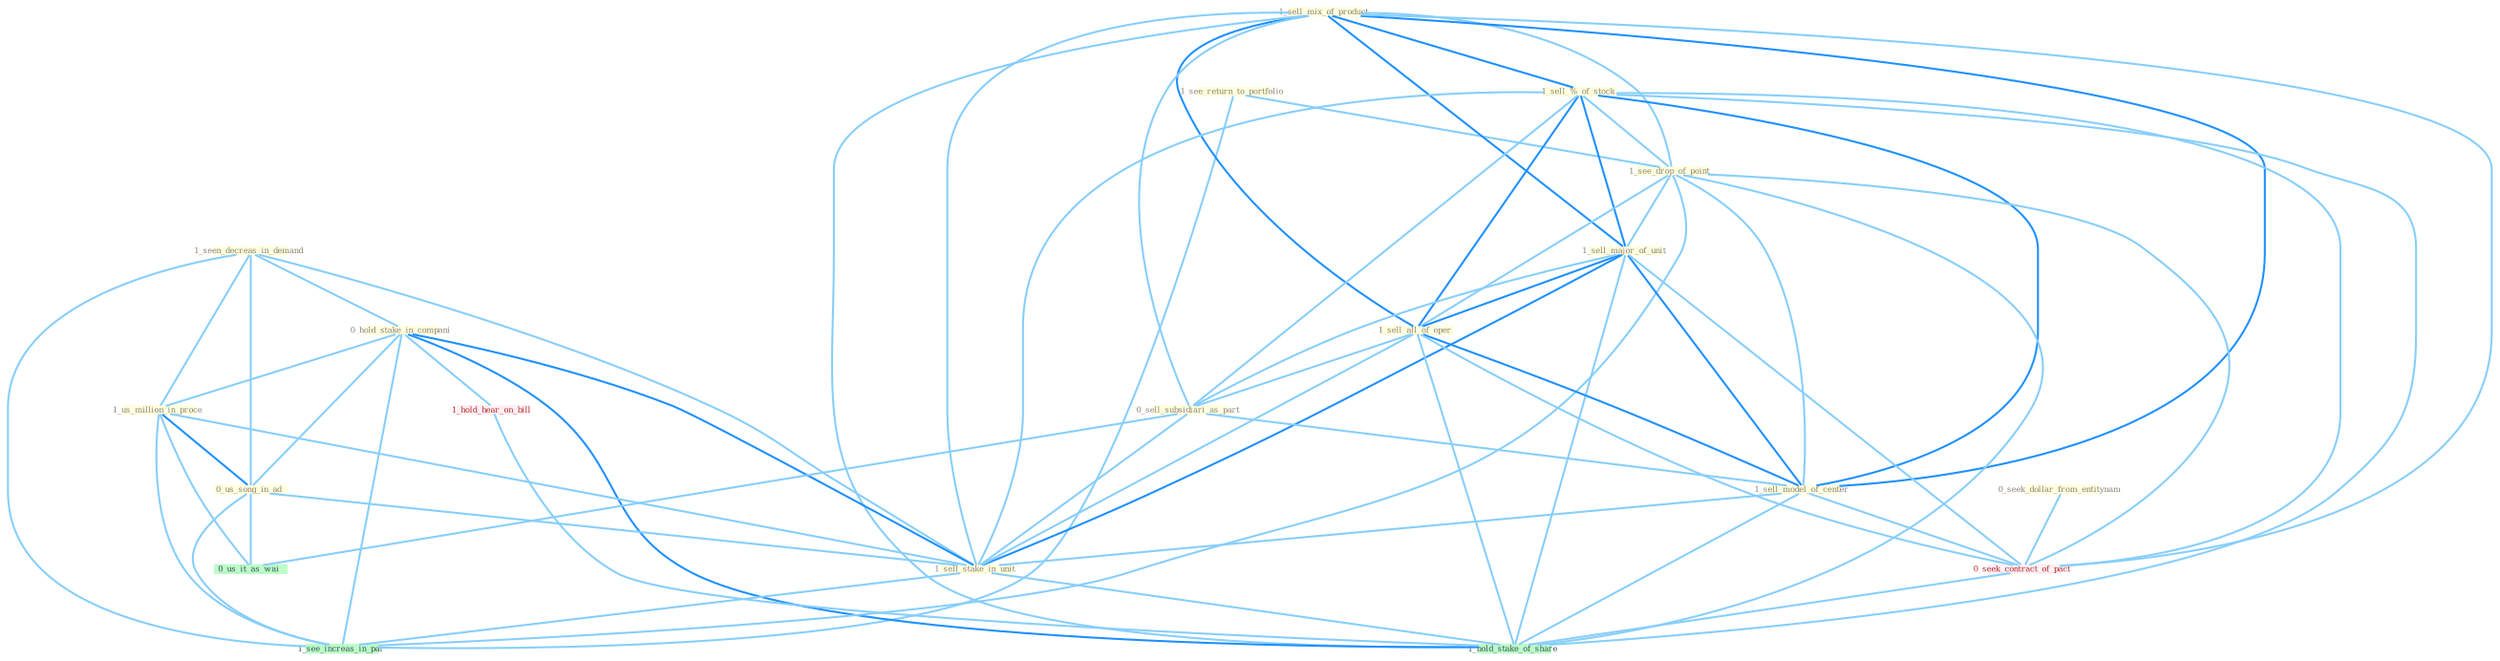 Graph G{ 
    node
    [shape=polygon,style=filled,width=.5,height=.06,color="#BDFCC9",fixedsize=true,fontsize=4,
    fontcolor="#2f4f4f"];
    {node
    [color="#ffffe0", fontcolor="#8b7d6b"] "1_see_return_to_portfolio " "1_sell_mix_of_product " "1_seen_decreas_in_demand " "0_hold_stake_in_compani " "0_seek_dollar_from_entitynam " "1_us_million_in_proce " "1_sell_%_of_stock " "0_us_song_in_ad " "1_see_drop_of_point " "1_sell_major_of_unit " "1_sell_all_of_oper " "0_sell_subsidiari_as_part " "1_sell_model_of_center " "1_sell_stake_in_unit "}
{node [color="#fff0f5", fontcolor="#b22222"] "0_seek_contract_of_pact " "1_hold_hear_on_bill "}
edge [color="#B0E2FF"];

	"1_see_return_to_portfolio " -- "1_see_drop_of_point " [w="1", color="#87cefa" ];
	"1_see_return_to_portfolio " -- "1_see_increas_in_pai " [w="1", color="#87cefa" ];
	"1_sell_mix_of_product " -- "1_sell_%_of_stock " [w="2", color="#1e90ff" , len=0.8];
	"1_sell_mix_of_product " -- "1_see_drop_of_point " [w="1", color="#87cefa" ];
	"1_sell_mix_of_product " -- "1_sell_major_of_unit " [w="2", color="#1e90ff" , len=0.8];
	"1_sell_mix_of_product " -- "1_sell_all_of_oper " [w="2", color="#1e90ff" , len=0.8];
	"1_sell_mix_of_product " -- "0_sell_subsidiari_as_part " [w="1", color="#87cefa" ];
	"1_sell_mix_of_product " -- "1_sell_model_of_center " [w="2", color="#1e90ff" , len=0.8];
	"1_sell_mix_of_product " -- "1_sell_stake_in_unit " [w="1", color="#87cefa" ];
	"1_sell_mix_of_product " -- "0_seek_contract_of_pact " [w="1", color="#87cefa" ];
	"1_sell_mix_of_product " -- "1_hold_stake_of_share " [w="1", color="#87cefa" ];
	"1_seen_decreas_in_demand " -- "0_hold_stake_in_compani " [w="1", color="#87cefa" ];
	"1_seen_decreas_in_demand " -- "1_us_million_in_proce " [w="1", color="#87cefa" ];
	"1_seen_decreas_in_demand " -- "0_us_song_in_ad " [w="1", color="#87cefa" ];
	"1_seen_decreas_in_demand " -- "1_sell_stake_in_unit " [w="1", color="#87cefa" ];
	"1_seen_decreas_in_demand " -- "1_see_increas_in_pai " [w="1", color="#87cefa" ];
	"0_hold_stake_in_compani " -- "1_us_million_in_proce " [w="1", color="#87cefa" ];
	"0_hold_stake_in_compani " -- "0_us_song_in_ad " [w="1", color="#87cefa" ];
	"0_hold_stake_in_compani " -- "1_sell_stake_in_unit " [w="2", color="#1e90ff" , len=0.8];
	"0_hold_stake_in_compani " -- "1_see_increas_in_pai " [w="1", color="#87cefa" ];
	"0_hold_stake_in_compani " -- "1_hold_hear_on_bill " [w="1", color="#87cefa" ];
	"0_hold_stake_in_compani " -- "1_hold_stake_of_share " [w="2", color="#1e90ff" , len=0.8];
	"0_seek_dollar_from_entitynam " -- "0_seek_contract_of_pact " [w="1", color="#87cefa" ];
	"1_us_million_in_proce " -- "0_us_song_in_ad " [w="2", color="#1e90ff" , len=0.8];
	"1_us_million_in_proce " -- "1_sell_stake_in_unit " [w="1", color="#87cefa" ];
	"1_us_million_in_proce " -- "0_us_it_as_wai " [w="1", color="#87cefa" ];
	"1_us_million_in_proce " -- "1_see_increas_in_pai " [w="1", color="#87cefa" ];
	"1_sell_%_of_stock " -- "1_see_drop_of_point " [w="1", color="#87cefa" ];
	"1_sell_%_of_stock " -- "1_sell_major_of_unit " [w="2", color="#1e90ff" , len=0.8];
	"1_sell_%_of_stock " -- "1_sell_all_of_oper " [w="2", color="#1e90ff" , len=0.8];
	"1_sell_%_of_stock " -- "0_sell_subsidiari_as_part " [w="1", color="#87cefa" ];
	"1_sell_%_of_stock " -- "1_sell_model_of_center " [w="2", color="#1e90ff" , len=0.8];
	"1_sell_%_of_stock " -- "1_sell_stake_in_unit " [w="1", color="#87cefa" ];
	"1_sell_%_of_stock " -- "0_seek_contract_of_pact " [w="1", color="#87cefa" ];
	"1_sell_%_of_stock " -- "1_hold_stake_of_share " [w="1", color="#87cefa" ];
	"0_us_song_in_ad " -- "1_sell_stake_in_unit " [w="1", color="#87cefa" ];
	"0_us_song_in_ad " -- "0_us_it_as_wai " [w="1", color="#87cefa" ];
	"0_us_song_in_ad " -- "1_see_increas_in_pai " [w="1", color="#87cefa" ];
	"1_see_drop_of_point " -- "1_sell_major_of_unit " [w="1", color="#87cefa" ];
	"1_see_drop_of_point " -- "1_sell_all_of_oper " [w="1", color="#87cefa" ];
	"1_see_drop_of_point " -- "1_sell_model_of_center " [w="1", color="#87cefa" ];
	"1_see_drop_of_point " -- "0_seek_contract_of_pact " [w="1", color="#87cefa" ];
	"1_see_drop_of_point " -- "1_see_increas_in_pai " [w="1", color="#87cefa" ];
	"1_see_drop_of_point " -- "1_hold_stake_of_share " [w="1", color="#87cefa" ];
	"1_sell_major_of_unit " -- "1_sell_all_of_oper " [w="2", color="#1e90ff" , len=0.8];
	"1_sell_major_of_unit " -- "0_sell_subsidiari_as_part " [w="1", color="#87cefa" ];
	"1_sell_major_of_unit " -- "1_sell_model_of_center " [w="2", color="#1e90ff" , len=0.8];
	"1_sell_major_of_unit " -- "1_sell_stake_in_unit " [w="2", color="#1e90ff" , len=0.8];
	"1_sell_major_of_unit " -- "0_seek_contract_of_pact " [w="1", color="#87cefa" ];
	"1_sell_major_of_unit " -- "1_hold_stake_of_share " [w="1", color="#87cefa" ];
	"1_sell_all_of_oper " -- "0_sell_subsidiari_as_part " [w="1", color="#87cefa" ];
	"1_sell_all_of_oper " -- "1_sell_model_of_center " [w="2", color="#1e90ff" , len=0.8];
	"1_sell_all_of_oper " -- "1_sell_stake_in_unit " [w="1", color="#87cefa" ];
	"1_sell_all_of_oper " -- "0_seek_contract_of_pact " [w="1", color="#87cefa" ];
	"1_sell_all_of_oper " -- "1_hold_stake_of_share " [w="1", color="#87cefa" ];
	"0_sell_subsidiari_as_part " -- "1_sell_model_of_center " [w="1", color="#87cefa" ];
	"0_sell_subsidiari_as_part " -- "1_sell_stake_in_unit " [w="1", color="#87cefa" ];
	"0_sell_subsidiari_as_part " -- "0_us_it_as_wai " [w="1", color="#87cefa" ];
	"1_sell_model_of_center " -- "1_sell_stake_in_unit " [w="1", color="#87cefa" ];
	"1_sell_model_of_center " -- "0_seek_contract_of_pact " [w="1", color="#87cefa" ];
	"1_sell_model_of_center " -- "1_hold_stake_of_share " [w="1", color="#87cefa" ];
	"1_sell_stake_in_unit " -- "1_see_increas_in_pai " [w="1", color="#87cefa" ];
	"1_sell_stake_in_unit " -- "1_hold_stake_of_share " [w="1", color="#87cefa" ];
	"0_seek_contract_of_pact " -- "1_hold_stake_of_share " [w="1", color="#87cefa" ];
	"1_hold_hear_on_bill " -- "1_hold_stake_of_share " [w="1", color="#87cefa" ];
}